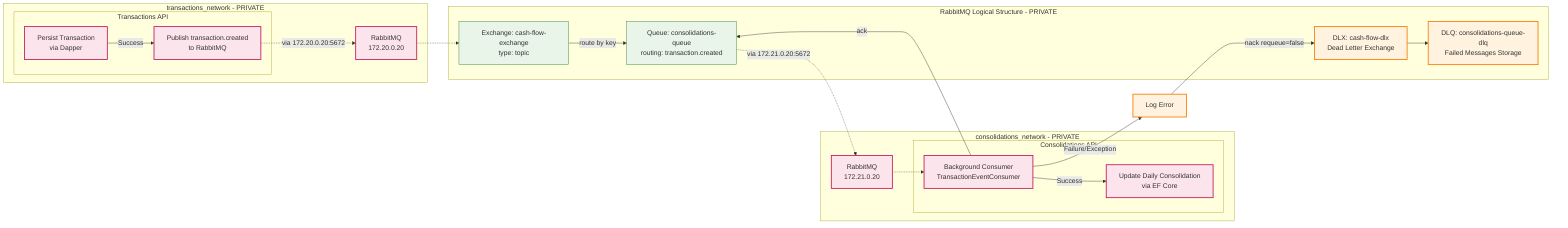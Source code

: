 flowchart LR
  subgraph TxNet[transactions_network - PRIVATE]
    subgraph TX[Transactions API]
      TSave[Persist Transaction<br/>via Dapper]
      TPublish[Publish transaction.created<br/>to RabbitMQ]
    end
    MQTx[RabbitMQ<br/>172.20.0.20]
  end

  subgraph CoNet[consolidations_network - PRIVATE]
    subgraph CO[Consolidations API]
      CConsume[Background Consumer<br/>TransactionEventConsumer]
      CUpdate[Update Daily Consolidation<br/>via EF Core]
    end
    MQCo[RabbitMQ<br/>172.21.0.20]
  end

  subgraph MQ[RabbitMQ Logical Structure - PRIVATE]
    EX[Exchange: cash-flow-exchange<br/>type: topic]
    Q[Queue: consolidations-queue<br/>routing: transaction.created]
    DLX[DLX: cash-flow-dlx<br/>Dead Letter Exchange]
    DLQ[DLQ: consolidations-queue-dlq<br/>Failed Messages Storage]
  end

  %% Flow sequence
  TSave -->|Success| TPublish
  TPublish -.->|via 172.20.0.20:5672| MQTx
  MQTx -.-> EX
  EX -->|route by key| Q
  Q -.->|via 172.21.0.20:5672| MQCo
  MQCo -.-> CConsume

  CConsume -->|Success| CUpdate
  CConsume -->|ack| Q

  CConsume -->|Failure/Exception| CError[Log Error]
  CError -->|nack requeue=false| DLX
  DLX --> DLQ

  %% Styling for security awareness
  classDef private fill:#fce4ec,stroke:#c2185b,stroke-width:2px
  classDef message fill:#e8f5e8,stroke:#2e7d32,stroke-width:1px
  classDef error fill:#fff3e0,stroke:#f57c00,stroke-width:2px

  class TSave,TPublish,CConsume,CUpdate,MQTx,MQCo private
  class EX,Q message
  class DLX,DLQ,CError error